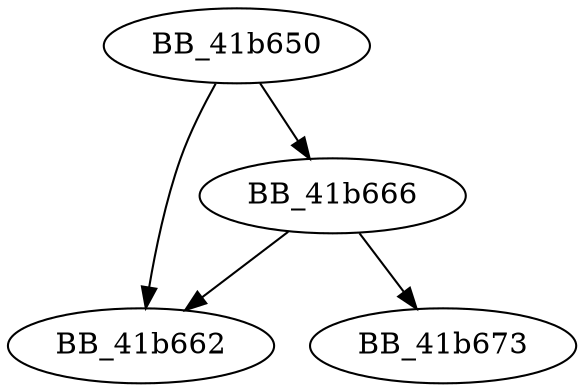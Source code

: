 DiGraph __ValidateImageBase{
BB_41b650->BB_41b662
BB_41b650->BB_41b666
BB_41b666->BB_41b662
BB_41b666->BB_41b673
}
